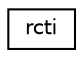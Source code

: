 digraph G
{
  edge [fontname="Helvetica",fontsize="10",labelfontname="Helvetica",labelfontsize="10"];
  node [fontname="Helvetica",fontsize="10",shape=record];
  rankdir=LR;
  Node1 [label="rcti",height=0.2,width=0.4,color="black", fillcolor="white", style="filled",URL="$d0/d28/structrcti.html"];
}
